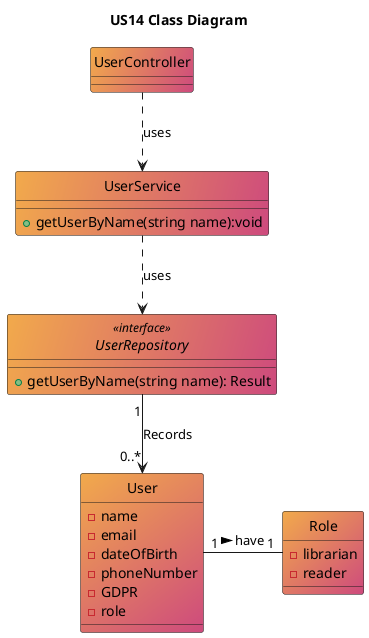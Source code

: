 @startuml
'https://SubscriptionServicetuml.com/class-diagram

hide circle

title US14 Class Diagram


class UserController #F2AA4CFF/CE4A7EFF {
}

class UserService #F2AA4CFF/CE4A7EFF{
+getUserByName(string name):void
}

interface UserRepository <<interface>> #F2AA4CFF/CE4A7EFF{
+getUserByName(string name): Result

}


class User #F2AA4CFF/CE4A7EFF{
-name
-email
-dateOfBirth
-phoneNumber
-GDPR
-role
}

class Role #F2AA4CFF/CE4A7EFF {
 -librarian
 -reader
 }



UserController..> UserService:uses
UserService ..>  UserRepository:uses
UserRepository "1" -->"0..*" User: Records
User "1" -right- "1" Role : > have
@enduml
